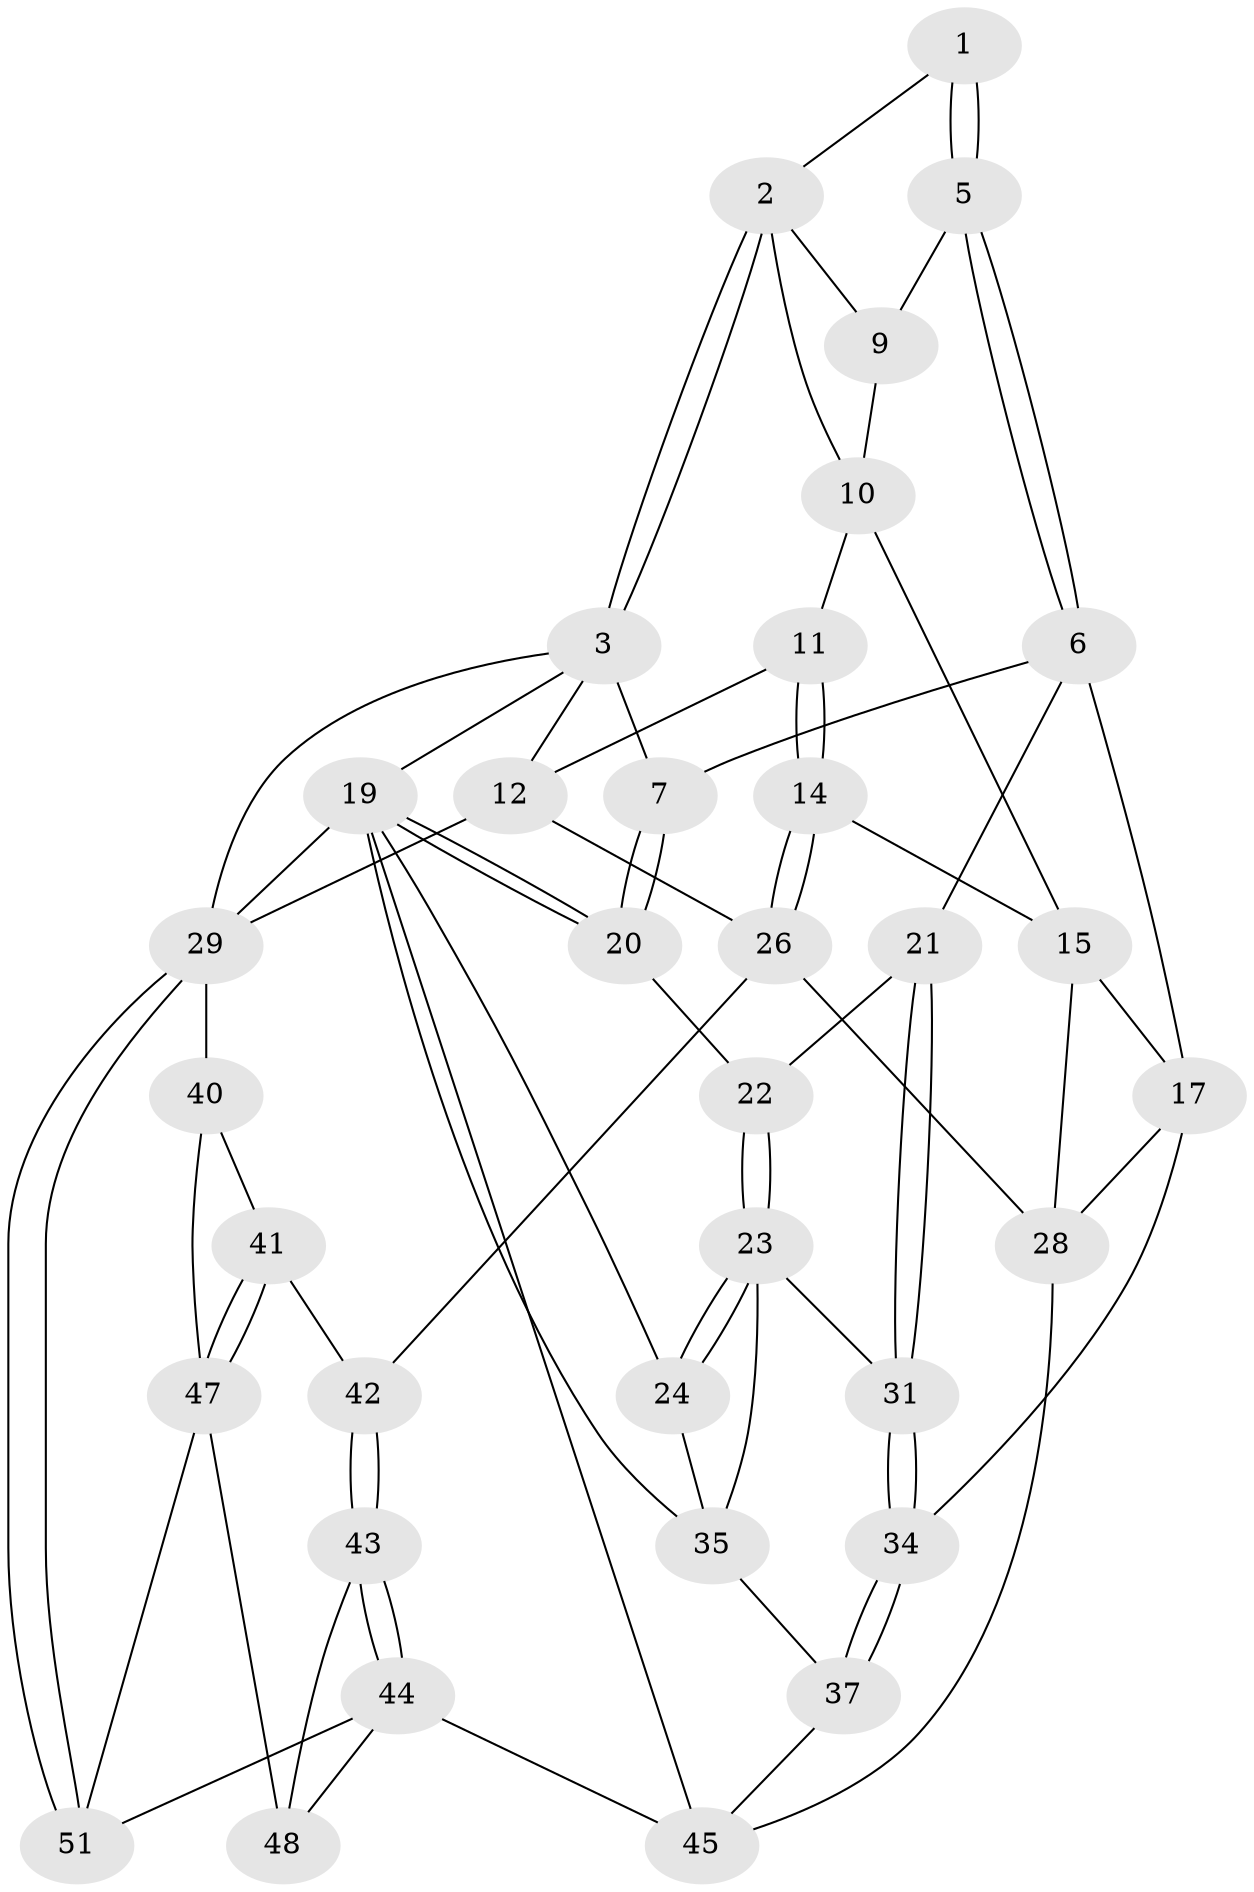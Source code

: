 // Generated by graph-tools (version 1.1) at 2025/24/03/03/25 07:24:39]
// undirected, 35 vertices, 78 edges
graph export_dot {
graph [start="1"]
  node [color=gray90,style=filled];
  1 [pos="+0.4235121780561116+0"];
  2 [pos="+0.6118966141117888+0",super="+8"];
  3 [pos="+1+0",super="+4"];
  5 [pos="+0.46021622827599423+0.2124445988846074"];
  6 [pos="+0.345317834512205+0.2682293783006818",super="+18"];
  7 [pos="+0.17578409635313225+0.2412712118425309"];
  9 [pos="+0.5260072670903714+0.2387324057786693"];
  10 [pos="+0.7473113138308323+0.1409338505050105",super="+13"];
  11 [pos="+1+0"];
  12 [pos="+1+0",super="+25"];
  14 [pos="+0.8071996046681261+0.39171780806201373"];
  15 [pos="+0.6664690316529986+0.3791026267381115",super="+16"];
  17 [pos="+0.5071174141612291+0.5519227891812551",super="+33"];
  19 [pos="+0+0.2707803712179044",super="+39"];
  20 [pos="+0.15744545535467144+0.25412885036302213"];
  21 [pos="+0.2367651749264241+0.5076529508336044"];
  22 [pos="+0.17164899063044828+0.4305707258371676"];
  23 [pos="+0.039384117996939784+0.5181821085725619",super="+32"];
  24 [pos="+0+0.5523150837906616"];
  26 [pos="+0.9729423457161812+0.5691281058878842",super="+27"];
  28 [pos="+0.6200046360927413+0.6470614871605609",super="+38"];
  29 [pos="+1+1",super="+30"];
  31 [pos="+0.2518950503046886+0.5875642813952694"];
  34 [pos="+0.28287763376441033+0.6413273884613181"];
  35 [pos="+0.01467823700475064+0.7392723099244478",super="+36"];
  37 [pos="+0.10449195736332406+0.7463724408991312"];
  40 [pos="+1+0.7312871513931093"];
  41 [pos="+0.9180277943781879+0.8077159734782755"];
  42 [pos="+0.7809079589890836+0.8255722575898498"];
  43 [pos="+0.7714891437905107+0.8390327842505921"];
  44 [pos="+0.44357305331008234+1",super="+49"];
  45 [pos="+0.4255989744142657+1",super="+46"];
  47 [pos="+0.8764616705234677+0.998521480228807",super="+50"];
  48 [pos="+0.8030518646922188+0.9334415925414055"];
  51 [pos="+0.8582894378454181+1"];
  1 -- 2;
  1 -- 5;
  1 -- 5;
  2 -- 3;
  2 -- 3;
  2 -- 9;
  2 -- 10;
  3 -- 12;
  3 -- 29;
  3 -- 19;
  3 -- 7;
  5 -- 6;
  5 -- 6;
  5 -- 9;
  6 -- 7;
  6 -- 17;
  6 -- 21;
  7 -- 20;
  7 -- 20;
  9 -- 10;
  10 -- 11;
  10 -- 15;
  11 -- 12;
  11 -- 14;
  11 -- 14;
  12 -- 26;
  12 -- 29;
  14 -- 15;
  14 -- 26;
  14 -- 26;
  15 -- 17;
  15 -- 28;
  17 -- 34;
  17 -- 28;
  19 -- 20;
  19 -- 20;
  19 -- 24;
  19 -- 45;
  19 -- 35;
  19 -- 29;
  20 -- 22;
  21 -- 22;
  21 -- 31;
  21 -- 31;
  22 -- 23;
  22 -- 23;
  23 -- 24;
  23 -- 24;
  23 -- 35;
  23 -- 31;
  24 -- 35;
  26 -- 42;
  26 -- 28;
  28 -- 45;
  29 -- 51;
  29 -- 51;
  29 -- 40;
  31 -- 34;
  31 -- 34;
  34 -- 37;
  34 -- 37;
  35 -- 37;
  37 -- 45;
  40 -- 41;
  40 -- 47;
  41 -- 42;
  41 -- 47;
  41 -- 47;
  42 -- 43;
  42 -- 43;
  43 -- 44;
  43 -- 44;
  43 -- 48;
  44 -- 45;
  44 -- 48;
  44 -- 51;
  47 -- 48;
  47 -- 51;
}
